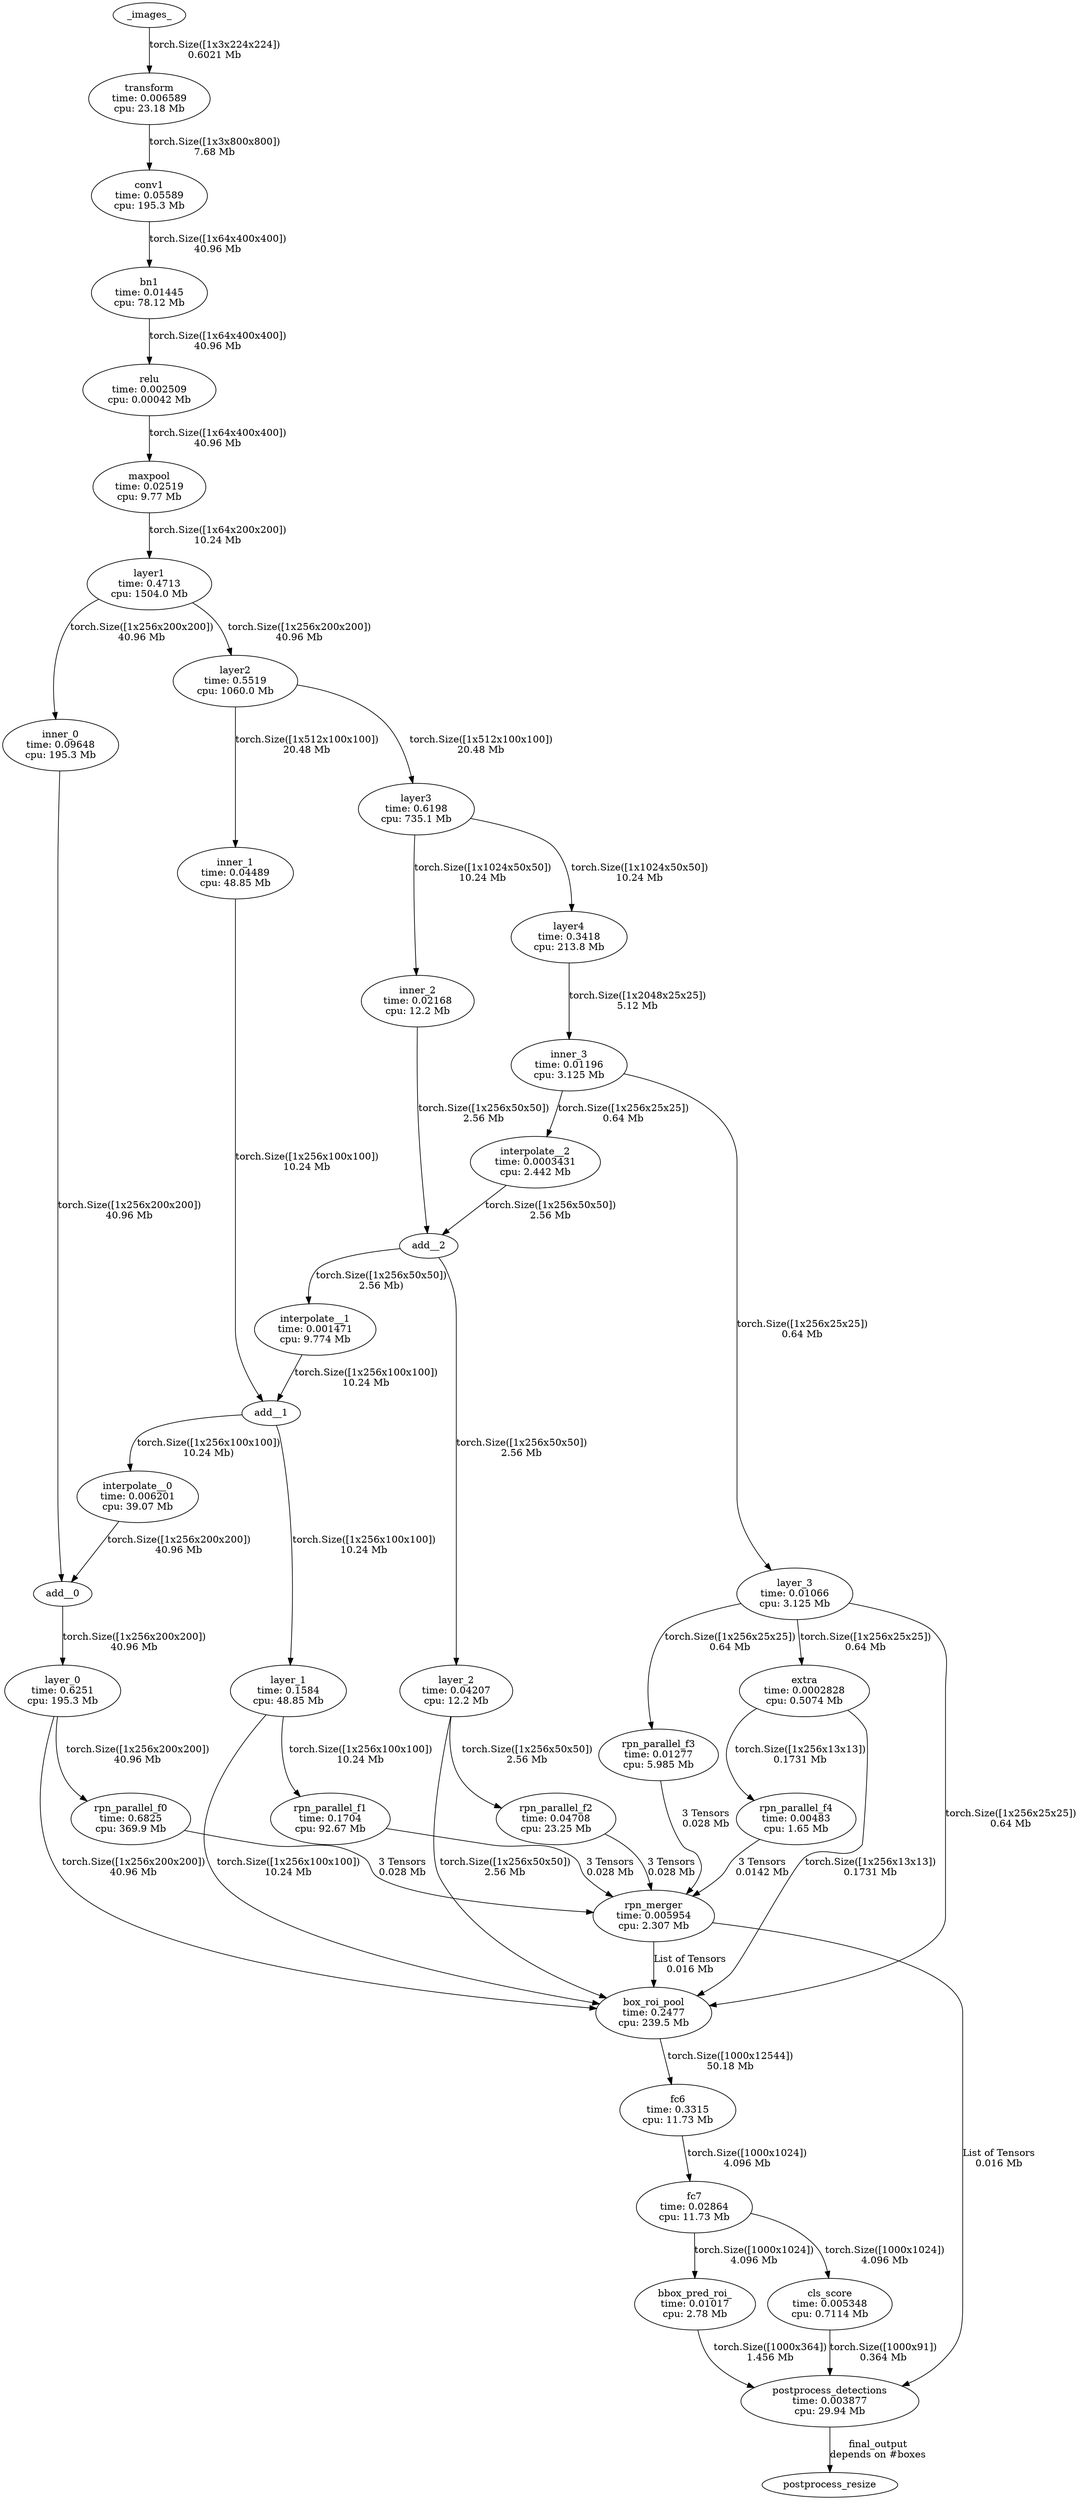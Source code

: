 digraph G {

	transform [label="transform\ntime: 0.006589\ncpu: 23.18 Mb"]
	conv1 [label="conv1\ntime: 0.05589\ncpu: 195.3 Mb"]
	bn1 [label="bn1\ntime: 0.01445\ncpu: 78.12 Mb"]
	relu [label="relu\ntime: 0.002509\ncpu: 0.00042 Mb"]
	maxpool [label="maxpool\ntime: 0.02519\ncpu: 9.77 Mb"]
	layer1 [label="layer1\ntime: 0.4713\ncpu: 1504.0 Mb"]
	layer2 [label="layer2\ntime: 0.5519\ncpu: 1060.0 Mb"]
	layer3 [label="layer3\ntime: 0.6198\ncpu: 735.1 Mb"]
	layer4 [label="layer4\ntime: 0.3418\ncpu: 213.8 Mb"]
	inner_3 [label="inner_3\ntime: 0.01196\ncpu: 3.125 Mb"]
	layer_3 [label="layer_3\ntime: 0.01066\ncpu: 3.125 Mb"]
	inner_2 [label="inner_2\ntime: 0.02168\ncpu: 12.2 Mb"]
	interpolate__2 [label="interpolate__2\ntime: 0.0003431\ncpu: 2.442 Mb"]
	layer_2 [label="layer_2\ntime: 0.04207\ncpu: 12.2 Mb"]
	inner_1 [label="inner_1\ntime: 0.04489\ncpu: 48.85 Mb"]
	interpolate__1 [label="interpolate__1\ntime: 0.001471\ncpu: 9.774 Mb"]
	layer_1 [label="layer_1\ntime: 0.1584\ncpu: 48.85 Mb"]
	inner_0 [label="inner_0\ntime: 0.09648\ncpu: 195.3 Mb"]
	interpolate__0 [label="interpolate__0\ntime: 0.006201\ncpu: 39.07 Mb"]
	layer_0 [label="layer_0\ntime: 0.6251\ncpu: 195.3 Mb"]
	extra [label="extra\ntime: 0.0002828\ncpu: 0.5074 Mb"]
	rpn_parallel_f0 [label="rpn_parallel_f0\ntime: 0.6825\ncpu: 369.9 Mb"]
	rpn_parallel_f1 [label="rpn_parallel_f1\ntime: 0.1704\ncpu: 92.67 Mb"]
	rpn_parallel_f2 [label="rpn_parallel_f2\ntime: 0.04708\ncpu: 23.25 Mb"]
	rpn_parallel_f3 [label="rpn_parallel_f3\ntime: 0.01277\ncpu: 5.985 Mb"]
	rpn_parallel_f4 [label="rpn_parallel_f4\ntime: 0.00483\ncpu: 1.65 Mb"]
	rpn_merger [label="rpn_merger\ntime: 0.005954\ncpu: 2.307 Mb"]
	box_roi_pool [label="box_roi_pool\ntime: 0.2477\ncpu: 239.5 Mb"]
	fc6 [label="fc6\ntime: 0.3315\ncpu: 11.73 Mb"]
	fc7 [label="fc7\ntime: 0.02864\ncpu: 11.73 Mb"]
	cls_score [label="cls_score\ntime: 0.005348\ncpu: 0.7114 Mb"]
	bbox_pred_roi_ [label="bbox_pred_roi_\ntime: 0.01017\ncpu: 2.78 Mb"]
	postprocess_detections [label="postprocess_detections\ntime: 0.003877\ncpu: 29.94 Mb"]

	_images_ -> transform [label="torch.Size([1x3x224x224])\n0.6021 Mb"]
	transform -> conv1 [label="torch.Size([1x3x800x800])\n7.68 Mb"]
	conv1 -> bn1 [label="torch.Size([1x64x400x400])\n40.96 Mb"]
	bn1 -> relu [label="torch.Size([1x64x400x400])\n40.96 Mb"]
	relu -> maxpool [label="torch.Size([1x64x400x400])\n40.96 Mb"]
	maxpool -> layer1 [label="torch.Size([1x64x200x200])\n10.24 Mb"]
	layer1 -> layer2 [label="torch.Size([1x256x200x200])\n40.96 Mb"]
	layer2 -> layer3 [label="torch.Size([1x512x100x100])\n20.48 Mb"]
	layer3 -> layer4 [label="torch.Size([1x1024x50x50])\n10.24 Mb"]
	layer4 -> inner_3 [label="torch.Size([1x2048x25x25])\n5.12 Mb"]
	inner_3 -> layer_3 [label="torch.Size([1x256x25x25])\n0.64 Mb"]
	layer3 -> inner_2 [label="torch.Size([1x1024x50x50])\n10.24 Mb"]
	inner_3 -> interpolate__2 [label="torch.Size([1x256x25x25])\n0.64 Mb"]
	inner_2 -> add__2 [label="torch.Size([1x256x50x50])\n2.56 Mb"]
	interpolate__2 -> add__2 [label="torch.Size([1x256x50x50])\n2.56 Mb"]
	add__2 -> layer_2 [label="torch.Size([1x256x50x50])\n2.56 Mb"]
	layer2 -> inner_1 [label="torch.Size([1x512x100x100])\n20.48 Mb"]
	add__2 -> interpolate__1 [label="torch.Size([1x256x50x50])\n2.56 Mb)"]
	inner_1 -> add__1 [label="torch.Size([1x256x100x100])\n10.24 Mb"]
	interpolate__1 -> add__1 [label="torch.Size([1x256x100x100])\n10.24 Mb"]
	add__1 -> layer_1 [label="torch.Size([1x256x100x100])\n10.24 Mb"]
	layer1 -> inner_0 [label="torch.Size([1x256x200x200])\n40.96 Mb"]
	add__1 -> interpolate__0 [label="torch.Size([1x256x100x100])\n10.24 Mb)"]
	inner_0 -> add__0 [label="torch.Size([1x256x200x200])\n40.96 Mb"]
	interpolate__0 -> add__0 [label="torch.Size([1x256x200x200])\n40.96 Mb"]
	add__0 -> layer_0 [label="torch.Size([1x256x200x200])\n40.96 Mb"]
	layer_3 -> extra [label="torch.Size([1x256x25x25])\n0.64 Mb"]
	layer_0 -> rpn_parallel_f0 [label="torch.Size([1x256x200x200])\n40.96 Mb"]
	rpn_parallel_f0 -> rpn_merger [label="3 Tensors\n0.028 Mb"]
	layer_1 -> rpn_parallel_f1 [label="torch.Size([1x256x100x100])\n10.24 Mb"]
	rpn_parallel_f1 -> rpn_merger [label="3 Tensors\n0.028 Mb"]
	layer_2 -> rpn_parallel_f2 [label="torch.Size([1x256x50x50])\n2.56 Mb"]
	rpn_parallel_f2 -> rpn_merger [label="3 Tensors\n0.028 Mb"]
	layer_3 -> rpn_parallel_f3 [label="torch.Size([1x256x25x25])\n0.64 Mb"]
	rpn_parallel_f3 -> rpn_merger [label="3 Tensors\n0.028 Mb"]
	extra -> rpn_parallel_f4 [label="torch.Size([1x256x13x13])\n0.1731 Mb"]
	rpn_parallel_f4 -> rpn_merger [label="3 Tensors\n0.0142 Mb"]
	layer_0 -> box_roi_pool [label="torch.Size([1x256x200x200])\n40.96 Mb"]
	layer_1 -> box_roi_pool [label="torch.Size([1x256x100x100])\n10.24 Mb"]
	layer_2 -> box_roi_pool [label="torch.Size([1x256x50x50])\n2.56 Mb"]
	layer_3 -> box_roi_pool [label="torch.Size([1x256x25x25])\n0.64 Mb"]
	extra -> box_roi_pool [label="torch.Size([1x256x13x13])\n0.1731 Mb"]
	rpn_merger -> box_roi_pool [label="List of Tensors\n0.016 Mb"]
	box_roi_pool -> fc6 [label="torch.Size([1000x12544])\n50.18 Mb"]
	fc6 -> fc7 [label="torch.Size([1000x1024])\n4.096 Mb"]
	fc7 -> cls_score [label="torch.Size([1000x1024])\n4.096 Mb"]
	fc7 -> bbox_pred_roi_ [label="torch.Size([1000x1024])\n4.096 Mb"]
	cls_score -> postprocess_detections [label="torch.Size([1000x91])\n0.364 Mb"]
	bbox_pred_roi_ -> postprocess_detections [label="torch.Size([1000x364])\n1.456 Mb"]
	rpn_merger -> postprocess_detections [label="List of Tensors\n0.016 Mb"]
	postprocess_detections -> postprocess_resize [label="final_output\ndepends on #boxes"]
}